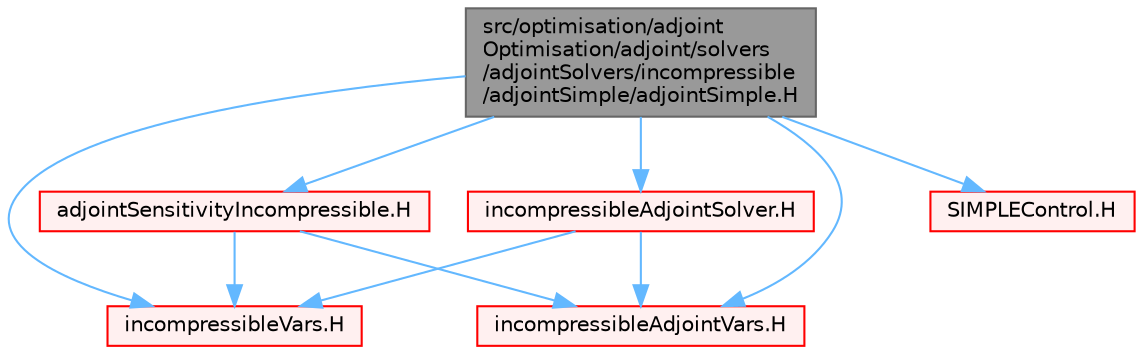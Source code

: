 digraph "src/optimisation/adjointOptimisation/adjoint/solvers/adjointSolvers/incompressible/adjointSimple/adjointSimple.H"
{
 // LATEX_PDF_SIZE
  bgcolor="transparent";
  edge [fontname=Helvetica,fontsize=10,labelfontname=Helvetica,labelfontsize=10];
  node [fontname=Helvetica,fontsize=10,shape=box,height=0.2,width=0.4];
  Node1 [id="Node000001",label="src/optimisation/adjoint\lOptimisation/adjoint/solvers\l/adjointSolvers/incompressible\l/adjointSimple/adjointSimple.H",height=0.2,width=0.4,color="gray40", fillcolor="grey60", style="filled", fontcolor="black",tooltip=" "];
  Node1 -> Node2 [id="edge1_Node000001_Node000002",color="steelblue1",style="solid",tooltip=" "];
  Node2 [id="Node000002",label="incompressibleAdjointSolver.H",height=0.2,width=0.4,color="red", fillcolor="#FFF0F0", style="filled",URL="$incompressibleAdjointSolver_8H.html",tooltip=" "];
  Node2 -> Node451 [id="edge2_Node000002_Node000451",color="steelblue1",style="solid",tooltip=" "];
  Node451 [id="Node000451",label="incompressibleVars.H",height=0.2,width=0.4,color="red", fillcolor="#FFF0F0", style="filled",URL="$incompressibleVars_8H.html",tooltip=" "];
  Node2 -> Node472 [id="edge3_Node000002_Node000472",color="steelblue1",style="solid",tooltip=" "];
  Node472 [id="Node000472",label="incompressibleAdjointVars.H",height=0.2,width=0.4,color="red", fillcolor="#FFF0F0", style="filled",URL="$incompressibleAdjointVars_8H.html",tooltip=" "];
  Node1 -> Node513 [id="edge4_Node000001_Node000513",color="steelblue1",style="solid",tooltip=" "];
  Node513 [id="Node000513",label="SIMPLEControl.H",height=0.2,width=0.4,color="red", fillcolor="#FFF0F0", style="filled",URL="$SIMPLEControl_8H.html",tooltip=" "];
  Node1 -> Node451 [id="edge5_Node000001_Node000451",color="steelblue1",style="solid",tooltip=" "];
  Node1 -> Node472 [id="edge6_Node000001_Node000472",color="steelblue1",style="solid",tooltip=" "];
  Node1 -> Node518 [id="edge7_Node000001_Node000518",color="steelblue1",style="solid",tooltip=" "];
  Node518 [id="Node000518",label="adjointSensitivityIncompressible.H",height=0.2,width=0.4,color="red", fillcolor="#FFF0F0", style="filled",URL="$adjointSensitivityIncompressible_8H.html",tooltip=" "];
  Node518 -> Node451 [id="edge8_Node000518_Node000451",color="steelblue1",style="solid",tooltip=" "];
  Node518 -> Node472 [id="edge9_Node000518_Node000472",color="steelblue1",style="solid",tooltip=" "];
}
